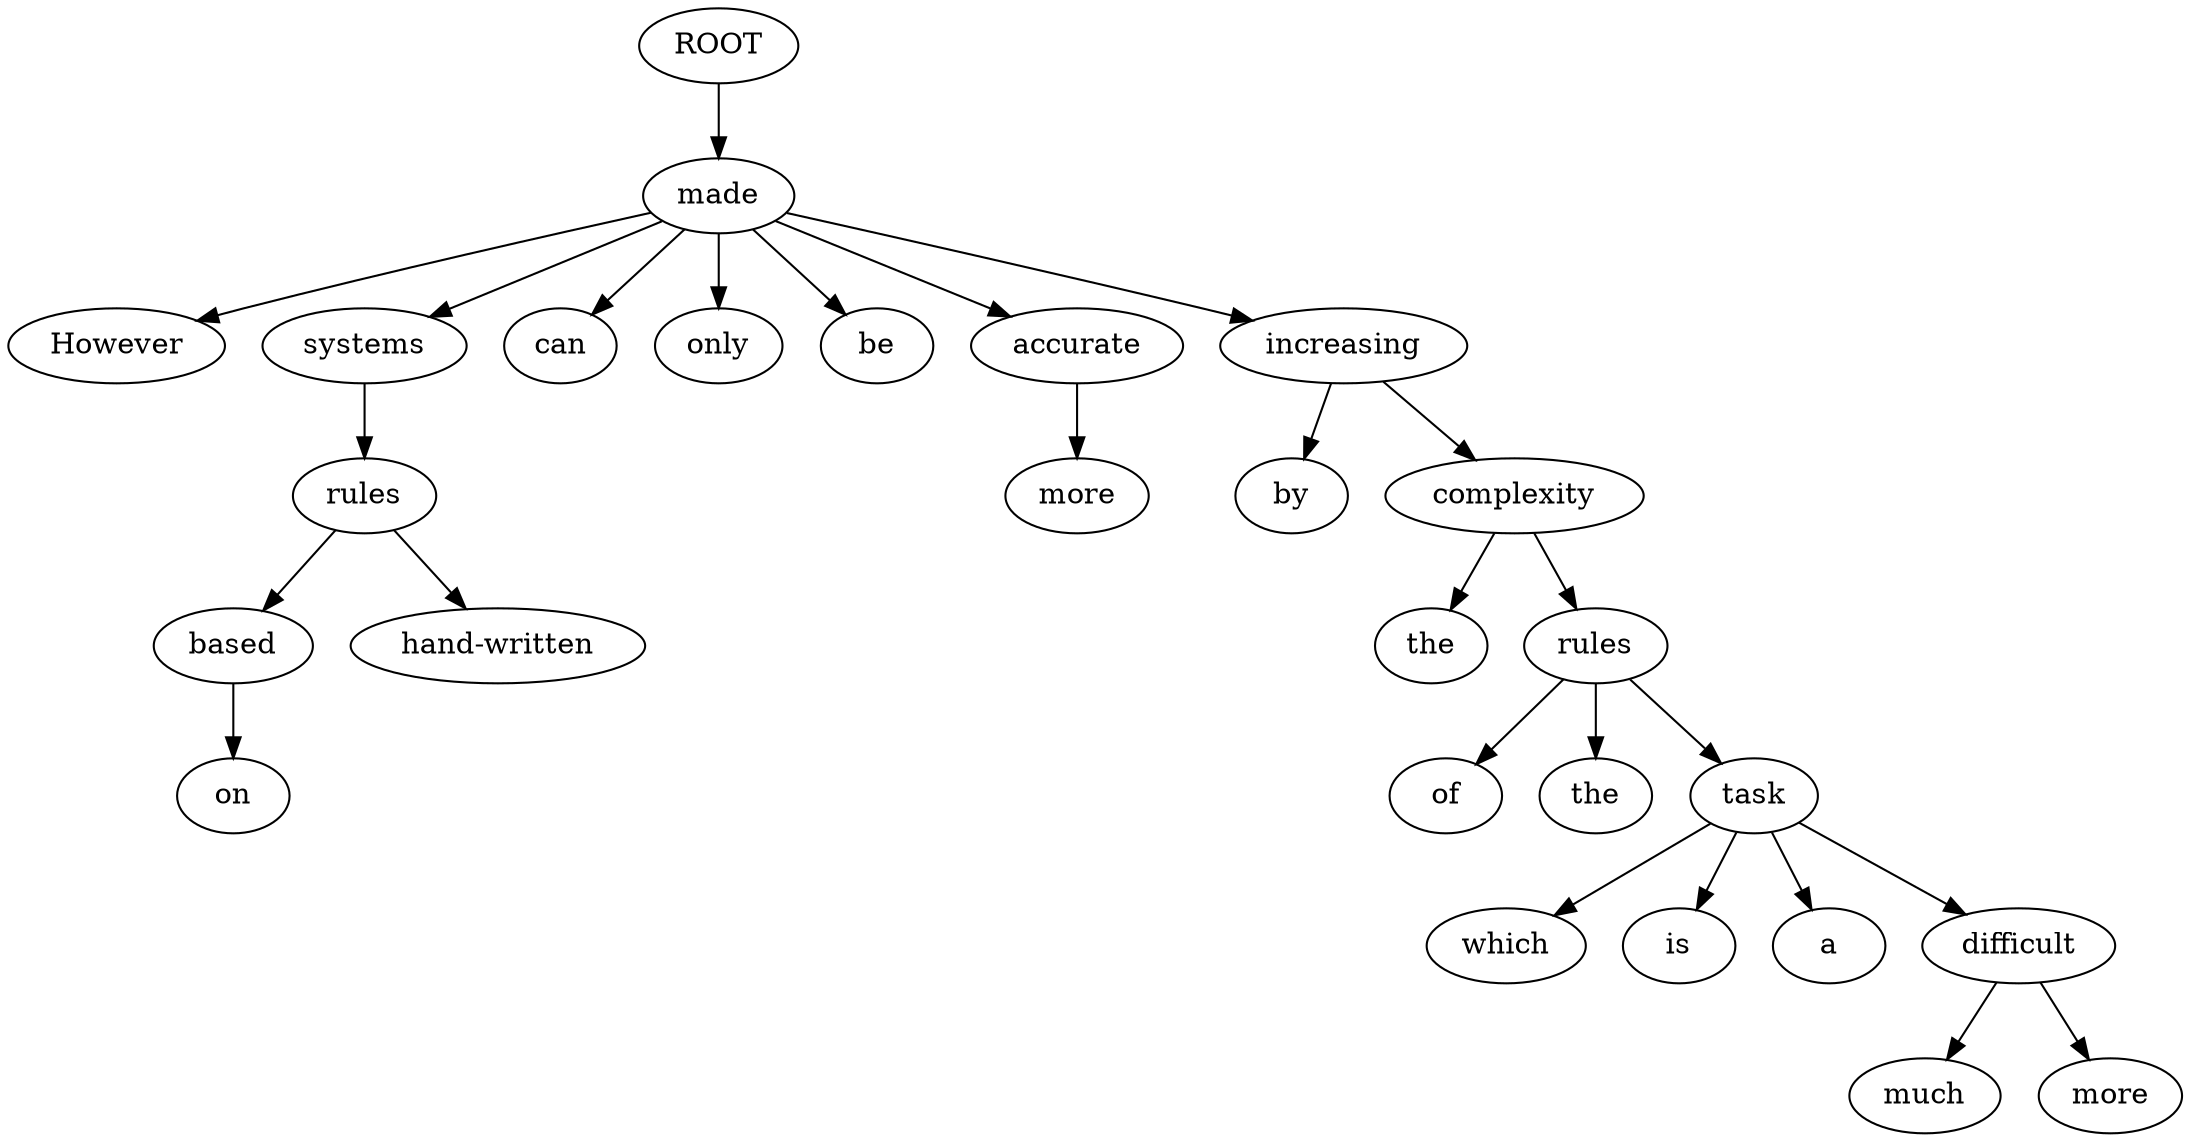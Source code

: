 digraph graph45 {
	node0 [label="ROOT"];
	node1 [label="However"];
	node3 [label="systems"];
	node4 [label="based"];
	node5 [label="on"];
	node6 [label="hand-written"];
	node7 [label="rules"];
	node8 [label="can"];
	node9 [label="only"];
	node10 [label="be"];
	node11 [label="made"];
	node12 [label="more"];
	node13 [label="accurate"];
	node14 [label="by"];
	node15 [label="increasing"];
	node16 [label="the"];
	node17 [label="complexity"];
	node18 [label="of"];
	node19 [label="the"];
	node20 [label="rules"];
	node22 [label="which"];
	node23 [label="is"];
	node24 [label="a"];
	node25 [label="much"];
	node26 [label="more"];
	node27 [label="difficult"];
	node28 [label="task"];
	node0 -> node11;
	node11 -> node1;
	node11 -> node3;
	node7 -> node4;
	node4 -> node5;
	node7 -> node6;
	node3 -> node7;
	node11 -> node8;
	node11 -> node9;
	node11 -> node10;
	node13 -> node12;
	node11 -> node13;
	node15 -> node14;
	node11 -> node15;
	node17 -> node16;
	node15 -> node17;
	node20 -> node18;
	node20 -> node19;
	node17 -> node20;
	node28 -> node22;
	node28 -> node23;
	node28 -> node24;
	node27 -> node25;
	node27 -> node26;
	node28 -> node27;
	node20 -> node28;
}
